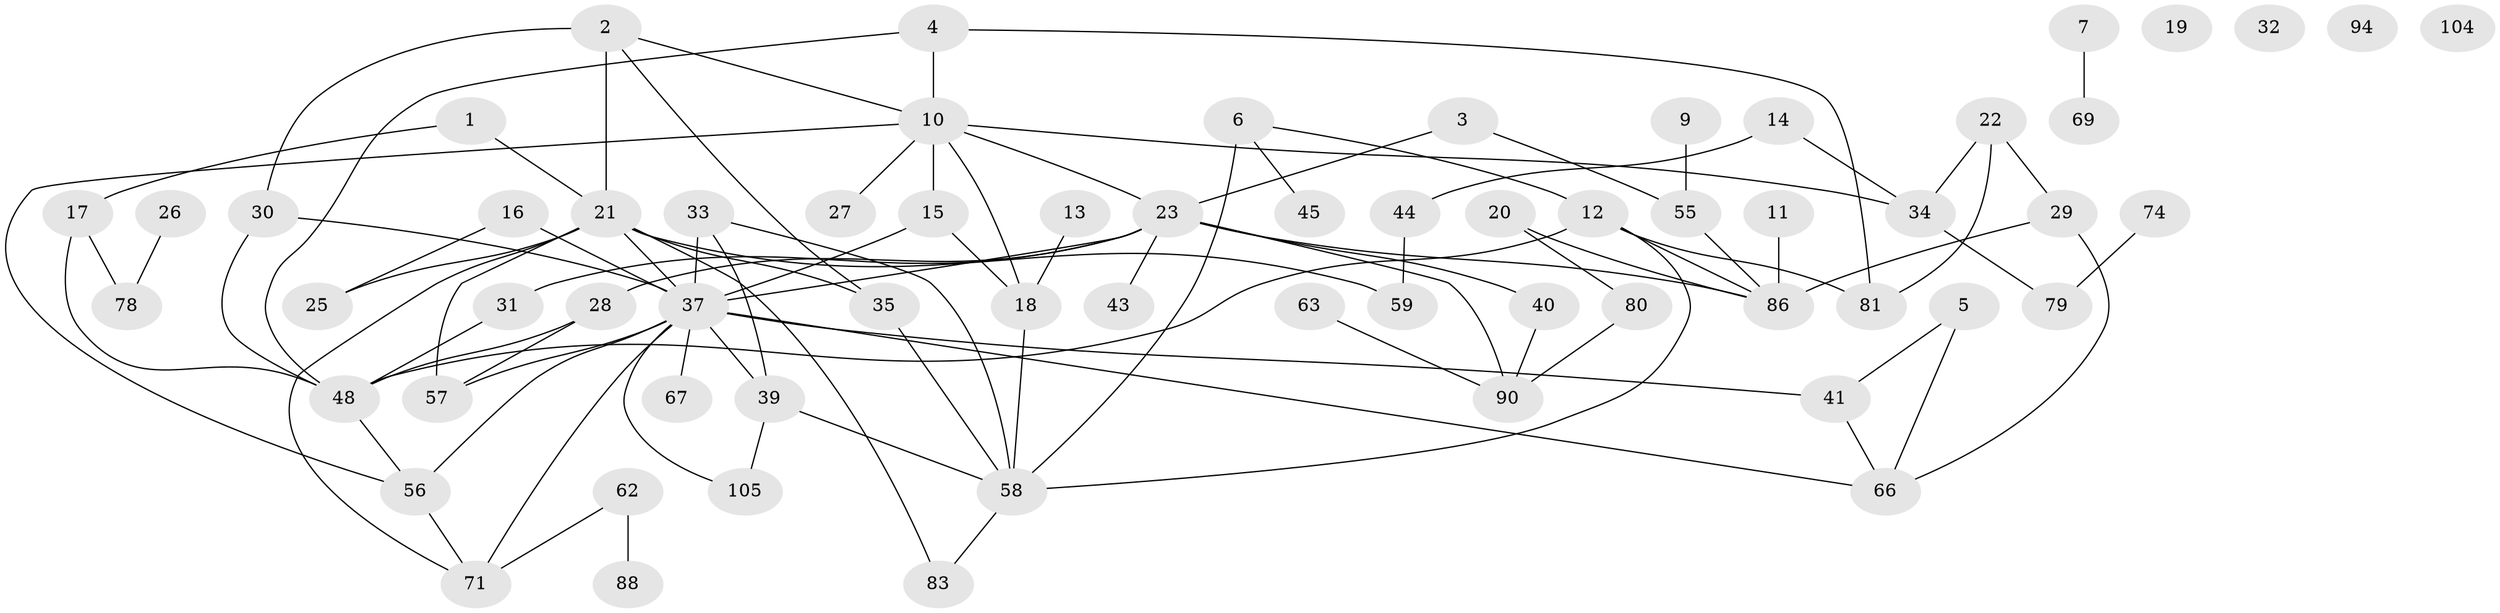 // original degree distribution, {2: 0.26851851851851855, 4: 0.25, 3: 0.21296296296296297, 1: 0.1574074074074074, 5: 0.046296296296296294, 0: 0.037037037037037035, 7: 0.009259259259259259, 6: 0.018518518518518517}
// Generated by graph-tools (version 1.1) at 2025/16/03/04/25 18:16:31]
// undirected, 64 vertices, 93 edges
graph export_dot {
graph [start="1"]
  node [color=gray90,style=filled];
  1;
  2 [super="+8"];
  3 [super="+103+46"];
  4;
  5;
  6 [super="+98+91"];
  7 [super="+108"];
  9;
  10 [super="+36"];
  11;
  12 [super="+102"];
  13 [super="+53"];
  14;
  15;
  16;
  17;
  18 [super="+84"];
  19;
  20;
  21 [super="+38+24"];
  22;
  23 [super="+50+77"];
  25;
  26;
  27;
  28;
  29 [super="+42+73"];
  30 [super="+49"];
  31;
  32;
  33;
  34;
  35 [super="+89"];
  37 [super="+52+61+47"];
  39 [super="+95+82"];
  40 [super="+101"];
  41 [super="+92+75"];
  43;
  44;
  45;
  48 [super="+51"];
  55;
  56 [super="+93"];
  57;
  58 [super="+64+60+96"];
  59;
  62;
  63;
  66 [super="+76"];
  67;
  69;
  71 [super="+72"];
  74;
  78;
  79 [super="+106"];
  80;
  81;
  83;
  86;
  88;
  90;
  94;
  104;
  105;
  1 -- 17;
  1 -- 21;
  2 -- 21 [weight=2];
  2 -- 35;
  2 -- 30;
  2 -- 10;
  3 -- 55;
  3 -- 23;
  4 -- 48;
  4 -- 81;
  4 -- 10;
  5 -- 66;
  5 -- 41;
  6 -- 12;
  6 -- 58 [weight=3];
  6 -- 45;
  7 -- 69;
  9 -- 55;
  10 -- 27;
  10 -- 34;
  10 -- 18;
  10 -- 23;
  10 -- 15;
  10 -- 56;
  11 -- 86;
  12 -- 81;
  12 -- 86;
  12 -- 58;
  12 -- 48;
  13 -- 18;
  14 -- 34;
  14 -- 44;
  15 -- 18;
  15 -- 37;
  16 -- 25;
  16 -- 37 [weight=2];
  17 -- 48;
  17 -- 78;
  18 -- 58;
  20 -- 80;
  20 -- 86;
  21 -- 59;
  21 -- 37;
  21 -- 35;
  21 -- 83;
  21 -- 71;
  21 -- 25;
  21 -- 57;
  22 -- 34;
  22 -- 81;
  22 -- 29;
  23 -- 86;
  23 -- 90;
  23 -- 31;
  23 -- 43;
  23 -- 28;
  23 -- 37 [weight=2];
  23 -- 40 [weight=2];
  26 -- 78;
  28 -- 57;
  28 -- 48;
  29 -- 86;
  29 -- 66;
  30 -- 48;
  30 -- 37;
  31 -- 48;
  33 -- 39;
  33 -- 37;
  33 -- 58;
  34 -- 79;
  35 -- 58;
  37 -- 71;
  37 -- 66;
  37 -- 67 [weight=2];
  37 -- 39;
  37 -- 41 [weight=2];
  37 -- 56;
  37 -- 57 [weight=2];
  37 -- 105;
  39 -- 105;
  39 -- 58 [weight=2];
  40 -- 90;
  41 -- 66;
  44 -- 59;
  48 -- 56;
  55 -- 86;
  56 -- 71;
  58 -- 83;
  62 -- 71;
  62 -- 88;
  63 -- 90;
  74 -- 79;
  80 -- 90;
}
